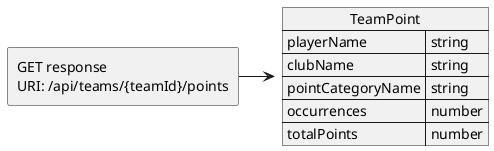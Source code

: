 @startuml Get team point response
allowmixing

agent "GET response \nURI: /api/teams/{teamId}/points"
  json "TeamPoint" as J {
    "playerName": "string",
    "clubName": "string",
    "pointCategoryName": "string",
    "occurrences": "number",
    "totalPoints": "number"
  }

"GET response \nURI: /api/teams/{teamId}/points" -> J 
@enduml